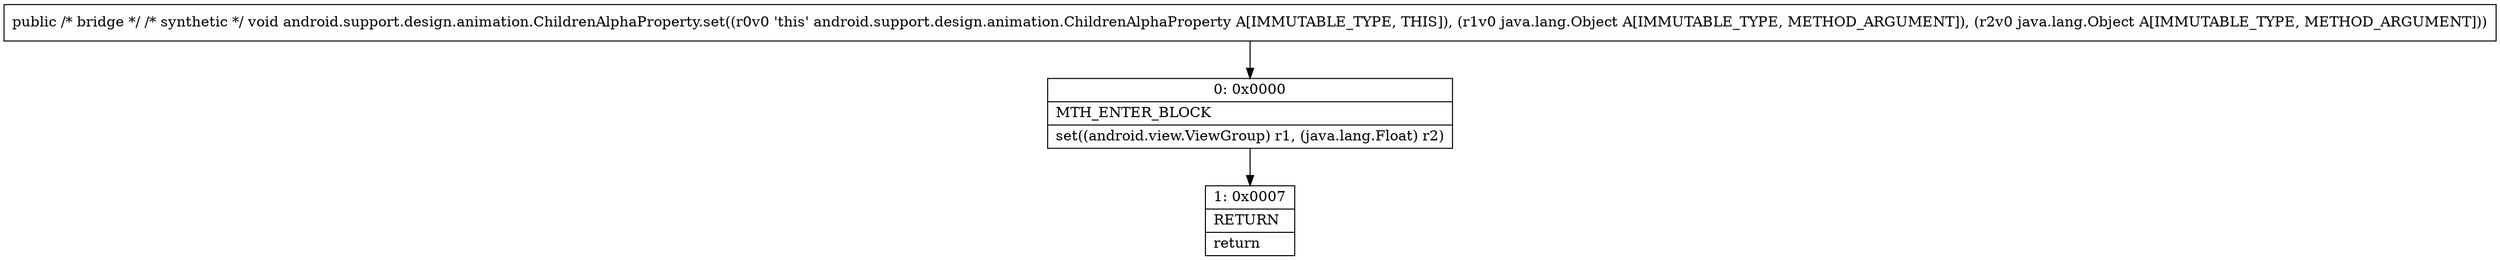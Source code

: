 digraph "CFG forandroid.support.design.animation.ChildrenAlphaProperty.set(Ljava\/lang\/Object;Ljava\/lang\/Object;)V" {
Node_0 [shape=record,label="{0\:\ 0x0000|MTH_ENTER_BLOCK\l|set((android.view.ViewGroup) r1, (java.lang.Float) r2)\l}"];
Node_1 [shape=record,label="{1\:\ 0x0007|RETURN\l|return\l}"];
MethodNode[shape=record,label="{public \/* bridge *\/ \/* synthetic *\/ void android.support.design.animation.ChildrenAlphaProperty.set((r0v0 'this' android.support.design.animation.ChildrenAlphaProperty A[IMMUTABLE_TYPE, THIS]), (r1v0 java.lang.Object A[IMMUTABLE_TYPE, METHOD_ARGUMENT]), (r2v0 java.lang.Object A[IMMUTABLE_TYPE, METHOD_ARGUMENT])) }"];
MethodNode -> Node_0;
Node_0 -> Node_1;
}

